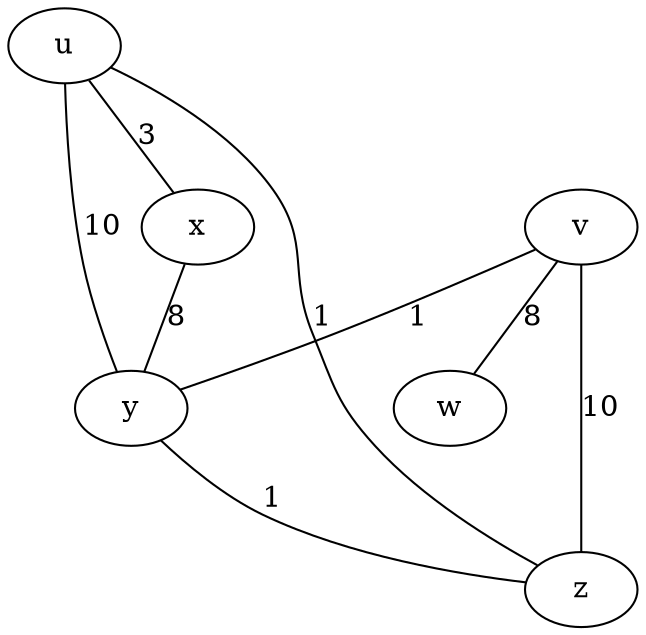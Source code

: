graph  {
u;
v;
w;
x;
y;
z;
u -- x  [weight=3, label="3"];
u -- y  [weight=10, label="10"];
u -- z  [weight=1, label="1"];
v -- w  [weight=8, label="8"];
v -- y  [weight=1, label="1"];
v -- z  [weight=10, label="10"];
x -- y  [weight=8, label="8"];
y -- z  [weight=1, label="1"];
}
